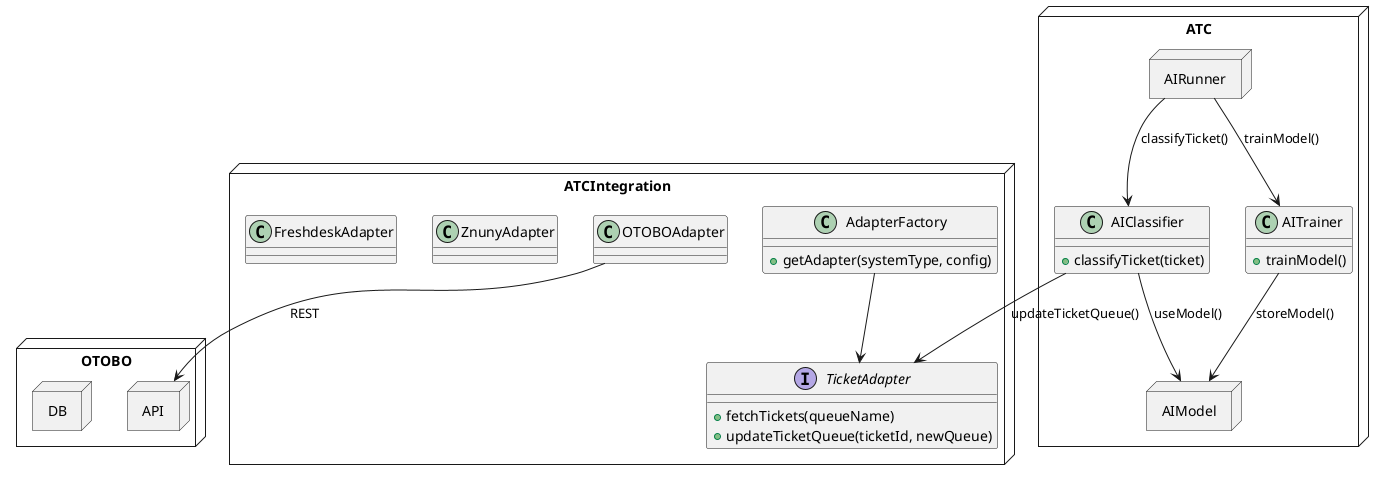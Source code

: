 ```plantuml
@startuml
allow_mixing

node OTOBO {
  node API
  node DB
}

node ATCIntegration {
  interface TicketAdapter {
    + fetchTickets(queueName)
    + updateTicketQueue(ticketId, newQueue)
  }
  class AdapterFactory {
    + getAdapter(systemType, config)
  }

  class OTOBOAdapter{
  }
  class ZnunyAdapter{
  }
  class FreshdeskAdapter{
  }
  AdapterFactory --> TicketAdapter
}

node ATC {
  node AIRunner
  class AITrainer {
    + trainModel()
  }

  class AIClassifier {
    + classifyTicket(ticket)
  }
  node AIModel
}

ATCIntegration.OTOBOAdapter --> OTOBO.API : REST

ATC.AIRunner --> ATC.AITrainer : trainModel()
ATC.AITrainer --> AIModel : storeModel()
ATC.AIRunner --> AIClassifier : classifyTicket()
ATC.AIClassifier --> ATC.AIModel : useModel()
AIClassifier --> ATCIntegration.TicketAdapter : updateTicketQueue()
@enduml
```
